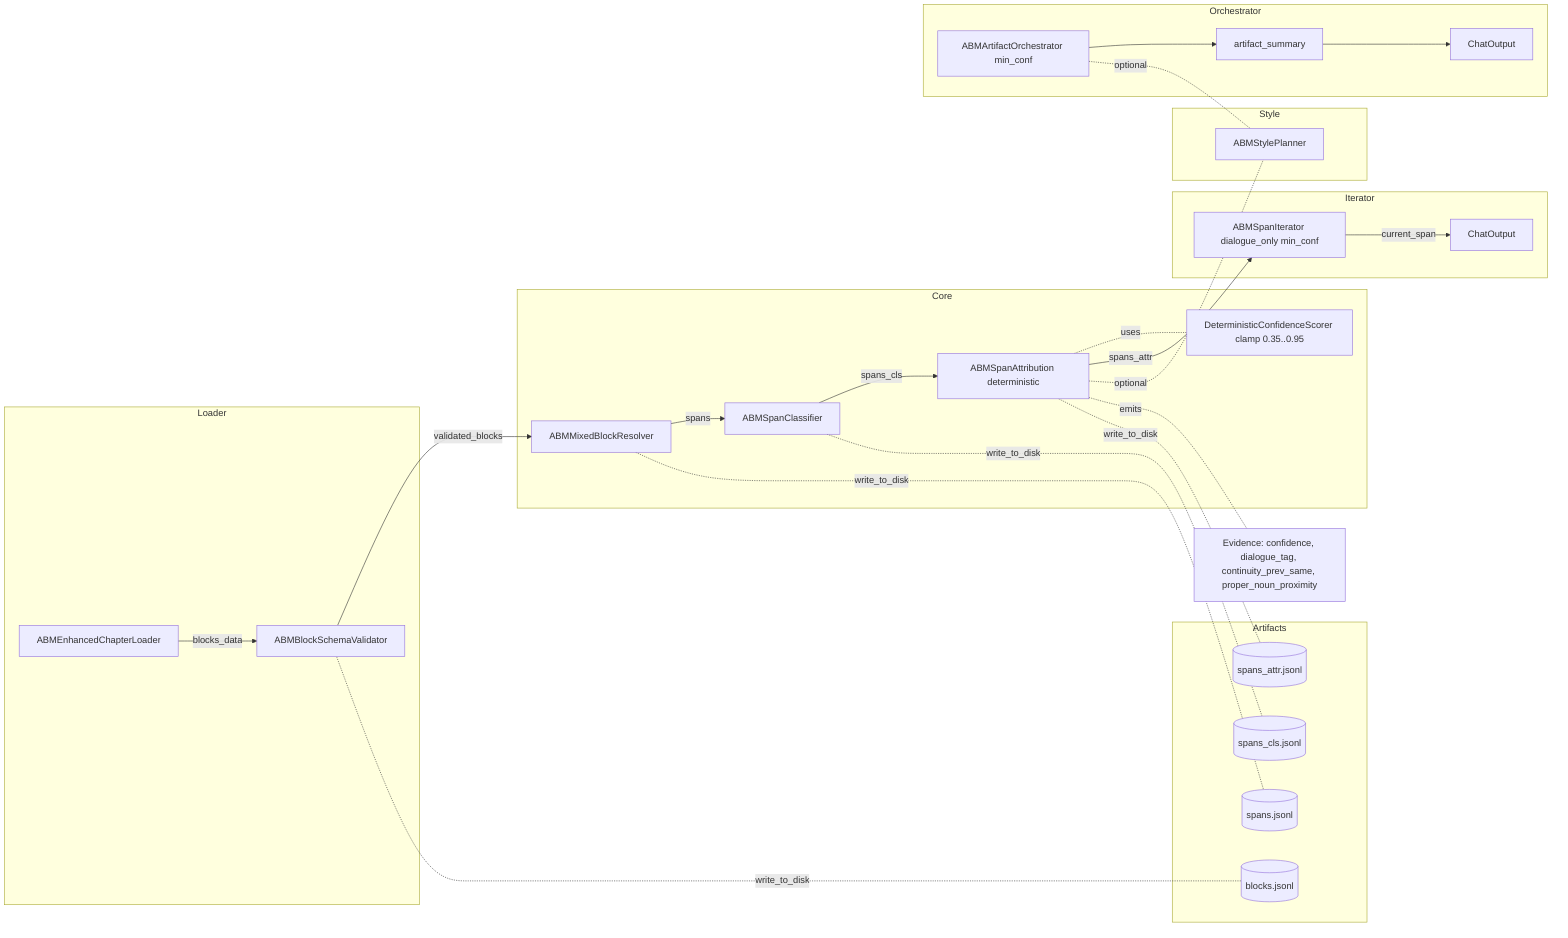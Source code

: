 graph LR
  %% Loader (optional)
  subgraph Loader
    direction LR
    ECL[ABMEnhancedChapterLoader]
    ECL -->|blocks_data| V
  end

  %% Core pipeline
  subgraph Core
    direction LR
    V[ABMBlockSchemaValidator]
    R[ABMMixedBlockResolver]
    C[ABMSpanClassifier]
    A[ABMSpanAttribution deterministic]
    S[DeterministicConfidenceScorer clamp 0.35..0.95]

    V -->|validated_blocks| R -->|spans| C -->|spans_cls| A
    A -. uses .- S
  end

  %% Iterator / Viewer path
  subgraph Iterator
    direction LR
    I[ABMSpanIterator dialogue_only min_conf]
    Chat[ChatOutput]
    A -->|spans_attr| I -->|current_span| Chat
  end

  %% Orchestrator alternative path
  subgraph Orchestrator
    direction LR
    ORCH[ABMArtifactOrchestrator min_conf]
    ORCH_OUT[artifact_summary]
    ORCH --> ORCH_OUT --> Chat2[ChatOutput]
  end

  %% Optional Style Planner
  subgraph Style
    direction LR
    SP[ABMStylePlanner]
    A -. optional .- SP
    ORCH -. optional .- SP
  end

  %% Evidence note
  EV[Evidence: confidence, dialogue_tag, continuity_prev_same, proper_noun_proximity]
  A -. emits .- EV

  %% Artifacts written when write_to_disk = true
  subgraph Artifacts
    direction LR
    D1[(blocks.jsonl)]
    D2[(spans.jsonl)]
    D3[(spans_cls.jsonl)]
    D4[(spans_attr.jsonl)]
    V -. write_to_disk .- D1
    R -. write_to_disk .- D2
    C -. write_to_disk .- D3
    A -. write_to_disk .- D4
  end